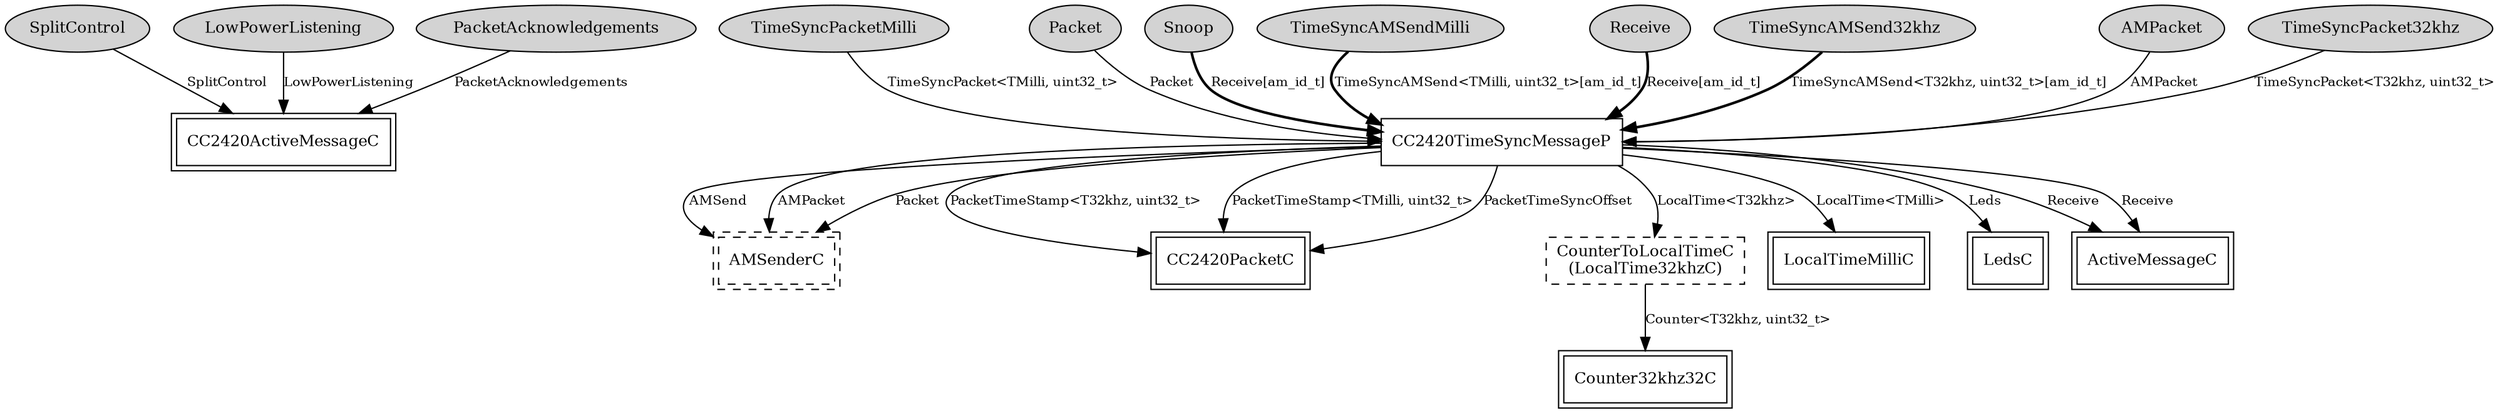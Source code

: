 digraph "tos.chips.cc2420.CC2420TimeSyncMessageC" {
  n0x7f2d65768b38 [shape=ellipse, style=filled, label="SplitControl", fontsize=12];
  "CC2420ActiveMessageC" [fontsize=12, shape=box,peripheries=2, URL="../chtml/tos.chips.cc2420.CC2420ActiveMessageC.html"];
  n0x7f2d65753020 [shape=ellipse, style=filled, label="TimeSyncPacketMilli", fontsize=12];
  "CC2420TimeSyncMessageP" [fontsize=12, shape=box, URL="../chtml/tos.chips.cc2420.CC2420TimeSyncMessageP.html"];
  n0x7f2d65763df0 [shape=ellipse, style=filled, label="Packet", fontsize=12];
  "CC2420TimeSyncMessageP" [fontsize=12, shape=box, URL="../chtml/tos.chips.cc2420.CC2420TimeSyncMessageP.html"];
  n0x7f2d65763818 [shape=ellipse, style=filled, label="Snoop", fontsize=12];
  "CC2420TimeSyncMessageP" [fontsize=12, shape=box, URL="../chtml/tos.chips.cc2420.CC2420TimeSyncMessageP.html"];
  n0x7f2d65760af8 [shape=ellipse, style=filled, label="LowPowerListening", fontsize=12];
  "CC2420ActiveMessageC" [fontsize=12, shape=box,peripheries=2, URL="../chtml/tos.chips.cc2420.CC2420ActiveMessageC.html"];
  n0x7f2d65757020 [shape=ellipse, style=filled, label="TimeSyncAMSendMilli", fontsize=12];
  "CC2420TimeSyncMessageP" [fontsize=12, shape=box, URL="../chtml/tos.chips.cc2420.CC2420TimeSyncMessageP.html"];
  n0x7f2d65765c38 [shape=ellipse, style=filled, label="Receive", fontsize=12];
  "CC2420TimeSyncMessageP" [fontsize=12, shape=box, URL="../chtml/tos.chips.cc2420.CC2420TimeSyncMessageP.html"];
  n0x7f2d657601a0 [shape=ellipse, style=filled, label="PacketAcknowledgements", fontsize=12];
  "CC2420ActiveMessageC" [fontsize=12, shape=box,peripheries=2, URL="../chtml/tos.chips.cc2420.CC2420ActiveMessageC.html"];
  n0x7f2d6575e020 [shape=ellipse, style=filled, label="TimeSyncAMSend32khz", fontsize=12];
  "CC2420TimeSyncMessageP" [fontsize=12, shape=box, URL="../chtml/tos.chips.cc2420.CC2420TimeSyncMessageP.html"];
  n0x7f2d65762a30 [shape=ellipse, style=filled, label="AMPacket", fontsize=12];
  "CC2420TimeSyncMessageP" [fontsize=12, shape=box, URL="../chtml/tos.chips.cc2420.CC2420TimeSyncMessageP.html"];
  n0x7f2d6575a020 [shape=ellipse, style=filled, label="TimeSyncPacket32khz", fontsize=12];
  "CC2420TimeSyncMessageP" [fontsize=12, shape=box, URL="../chtml/tos.chips.cc2420.CC2420TimeSyncMessageP.html"];
  "CC2420TimeSyncMessageP" [fontsize=12, shape=box, URL="../chtml/tos.chips.cc2420.CC2420TimeSyncMessageP.html"];
  "CC2420TimeSyncMessageC.AMSenderC" [fontsize=12, shape=box,peripheries=2, style=dashed, label="AMSenderC", URL="../chtml/tos.system.AMSenderC.html"];
  "CC2420TimeSyncMessageP" [fontsize=12, shape=box, URL="../chtml/tos.chips.cc2420.CC2420TimeSyncMessageP.html"];
  "CC2420TimeSyncMessageC.AMSenderC" [fontsize=12, shape=box,peripheries=2, style=dashed, label="AMSenderC", URL="../chtml/tos.system.AMSenderC.html"];
  "CC2420TimeSyncMessageP" [fontsize=12, shape=box, URL="../chtml/tos.chips.cc2420.CC2420TimeSyncMessageP.html"];
  "CC2420TimeSyncMessageC.AMSenderC" [fontsize=12, shape=box,peripheries=2, style=dashed, label="AMSenderC", URL="../chtml/tos.system.AMSenderC.html"];
  "CC2420TimeSyncMessageP" [fontsize=12, shape=box, URL="../chtml/tos.chips.cc2420.CC2420TimeSyncMessageP.html"];
  "CC2420PacketC" [fontsize=12, shape=box,peripheries=2, URL="../chtml/tos.chips.cc2420.packet.CC2420PacketC.html"];
  "CC2420TimeSyncMessageP" [fontsize=12, shape=box, URL="../chtml/tos.chips.cc2420.CC2420TimeSyncMessageP.html"];
  "CC2420PacketC" [fontsize=12, shape=box,peripheries=2, URL="../chtml/tos.chips.cc2420.packet.CC2420PacketC.html"];
  "CC2420TimeSyncMessageP" [fontsize=12, shape=box, URL="../chtml/tos.chips.cc2420.CC2420TimeSyncMessageP.html"];
  "CC2420PacketC" [fontsize=12, shape=box,peripheries=2, URL="../chtml/tos.chips.cc2420.packet.CC2420PacketC.html"];
  "CC2420TimeSyncMessageC.LocalTime32khzC" [fontsize=12, shape=box, style=dashed, label="CounterToLocalTimeC\n(LocalTime32khzC)", URL="../chtml/tos.lib.timer.CounterToLocalTimeC.html"];
  "Counter32khz32C" [fontsize=12, shape=box,peripheries=2, URL="../chtml/tos.chips.msp430.timer.Counter32khz32C.html"];
  "CC2420TimeSyncMessageP" [fontsize=12, shape=box, URL="../chtml/tos.chips.cc2420.CC2420TimeSyncMessageP.html"];
  "CC2420TimeSyncMessageC.LocalTime32khzC" [fontsize=12, shape=box, style=dashed, label="CounterToLocalTimeC\n(LocalTime32khzC)", URL="../chtml/tos.lib.timer.CounterToLocalTimeC.html"];
  "CC2420TimeSyncMessageP" [fontsize=12, shape=box, URL="../chtml/tos.chips.cc2420.CC2420TimeSyncMessageP.html"];
  "LocalTimeMilliC" [fontsize=12, shape=box,peripheries=2, URL="../chtml/tos.system.LocalTimeMilliC.html"];
  "CC2420TimeSyncMessageP" [fontsize=12, shape=box, URL="../chtml/tos.chips.cc2420.CC2420TimeSyncMessageP.html"];
  "LedsC" [fontsize=12, shape=box,peripheries=2, URL="../chtml/tos.system.LedsC.html"];
  "CC2420TimeSyncMessageP" [fontsize=12, shape=box, URL="../chtml/tos.chips.cc2420.CC2420TimeSyncMessageP.html"];
  "ActiveMessageC" [fontsize=12, shape=box,peripheries=2, URL="../chtml/tos.platforms.telosa.ActiveMessageC.html"];
  "CC2420TimeSyncMessageP" [fontsize=12, shape=box, URL="../chtml/tos.chips.cc2420.CC2420TimeSyncMessageP.html"];
  "ActiveMessageC" [fontsize=12, shape=box,peripheries=2, URL="../chtml/tos.platforms.telosa.ActiveMessageC.html"];
  "n0x7f2d65768b38" -> "CC2420ActiveMessageC" [label="SplitControl", URL="../ihtml/tos.interfaces.SplitControl.html", fontsize=10];
  "n0x7f2d65753020" -> "CC2420TimeSyncMessageP" [label="TimeSyncPacket<TMilli, uint32_t>", URL="../ihtml/tos.interfaces.TimeSyncPacket.html", fontsize=10];
  "n0x7f2d65763df0" -> "CC2420TimeSyncMessageP" [label="Packet", URL="../ihtml/tos.interfaces.Packet.html", fontsize=10];
  "n0x7f2d65763818" -> "CC2420TimeSyncMessageP" [label="Receive[am_id_t]", style=bold, URL="../ihtml/tos.interfaces.Receive.html", fontsize=10];
  "n0x7f2d65760af8" -> "CC2420ActiveMessageC" [label="LowPowerListening", URL="../ihtml/tos.interfaces.LowPowerListening.html", fontsize=10];
  "n0x7f2d65757020" -> "CC2420TimeSyncMessageP" [label="TimeSyncAMSend<TMilli, uint32_t>[am_id_t]", style=bold, URL="../ihtml/tos.interfaces.TimeSyncAMSend.html", fontsize=10];
  "n0x7f2d65765c38" -> "CC2420TimeSyncMessageP" [label="Receive[am_id_t]", style=bold, URL="../ihtml/tos.interfaces.Receive.html", fontsize=10];
  "n0x7f2d657601a0" -> "CC2420ActiveMessageC" [label="PacketAcknowledgements", URL="../ihtml/tos.interfaces.PacketAcknowledgements.html", fontsize=10];
  "n0x7f2d6575e020" -> "CC2420TimeSyncMessageP" [label="TimeSyncAMSend<T32khz, uint32_t>[am_id_t]", style=bold, URL="../ihtml/tos.interfaces.TimeSyncAMSend.html", fontsize=10];
  "n0x7f2d65762a30" -> "CC2420TimeSyncMessageP" [label="AMPacket", URL="../ihtml/tos.interfaces.AMPacket.html", fontsize=10];
  "n0x7f2d6575a020" -> "CC2420TimeSyncMessageP" [label="TimeSyncPacket<T32khz, uint32_t>", URL="../ihtml/tos.interfaces.TimeSyncPacket.html", fontsize=10];
  "CC2420TimeSyncMessageP" -> "CC2420TimeSyncMessageC.AMSenderC" [label="AMSend", URL="../ihtml/tos.interfaces.AMSend.html", fontsize=10];
  "CC2420TimeSyncMessageP" -> "CC2420TimeSyncMessageC.AMSenderC" [label="AMPacket", URL="../ihtml/tos.interfaces.AMPacket.html", fontsize=10];
  "CC2420TimeSyncMessageP" -> "CC2420TimeSyncMessageC.AMSenderC" [label="Packet", URL="../ihtml/tos.interfaces.Packet.html", fontsize=10];
  "CC2420TimeSyncMessageP" -> "CC2420PacketC" [label="PacketTimeStamp<T32khz, uint32_t>", URL="../ihtml/tos.interfaces.PacketTimeStamp.html", fontsize=10];
  "CC2420TimeSyncMessageP" -> "CC2420PacketC" [label="PacketTimeStamp<TMilli, uint32_t>", URL="../ihtml/tos.interfaces.PacketTimeStamp.html", fontsize=10];
  "CC2420TimeSyncMessageP" -> "CC2420PacketC" [label="PacketTimeSyncOffset", URL="../ihtml/tos.chips.cc2420.interfaces.PacketTimeSyncOffset.html", fontsize=10];
  "CC2420TimeSyncMessageC.LocalTime32khzC" -> "Counter32khz32C" [label="Counter<T32khz, uint32_t>", URL="../ihtml/tos.lib.timer.Counter.html", fontsize=10];
  "CC2420TimeSyncMessageP" -> "CC2420TimeSyncMessageC.LocalTime32khzC" [label="LocalTime<T32khz>", URL="../ihtml/tos.lib.timer.LocalTime.html", fontsize=10];
  "CC2420TimeSyncMessageP" -> "LocalTimeMilliC" [label="LocalTime<TMilli>", URL="../ihtml/tos.lib.timer.LocalTime.html", fontsize=10];
  "CC2420TimeSyncMessageP" -> "LedsC" [label="Leds", URL="../ihtml/tos.interfaces.Leds.html", fontsize=10];
  "CC2420TimeSyncMessageP" -> "ActiveMessageC" [label="Receive", URL="../ihtml/tos.interfaces.Receive.html", fontsize=10];
  "CC2420TimeSyncMessageP" -> "ActiveMessageC" [label="Receive", URL="../ihtml/tos.interfaces.Receive.html", fontsize=10];
}
